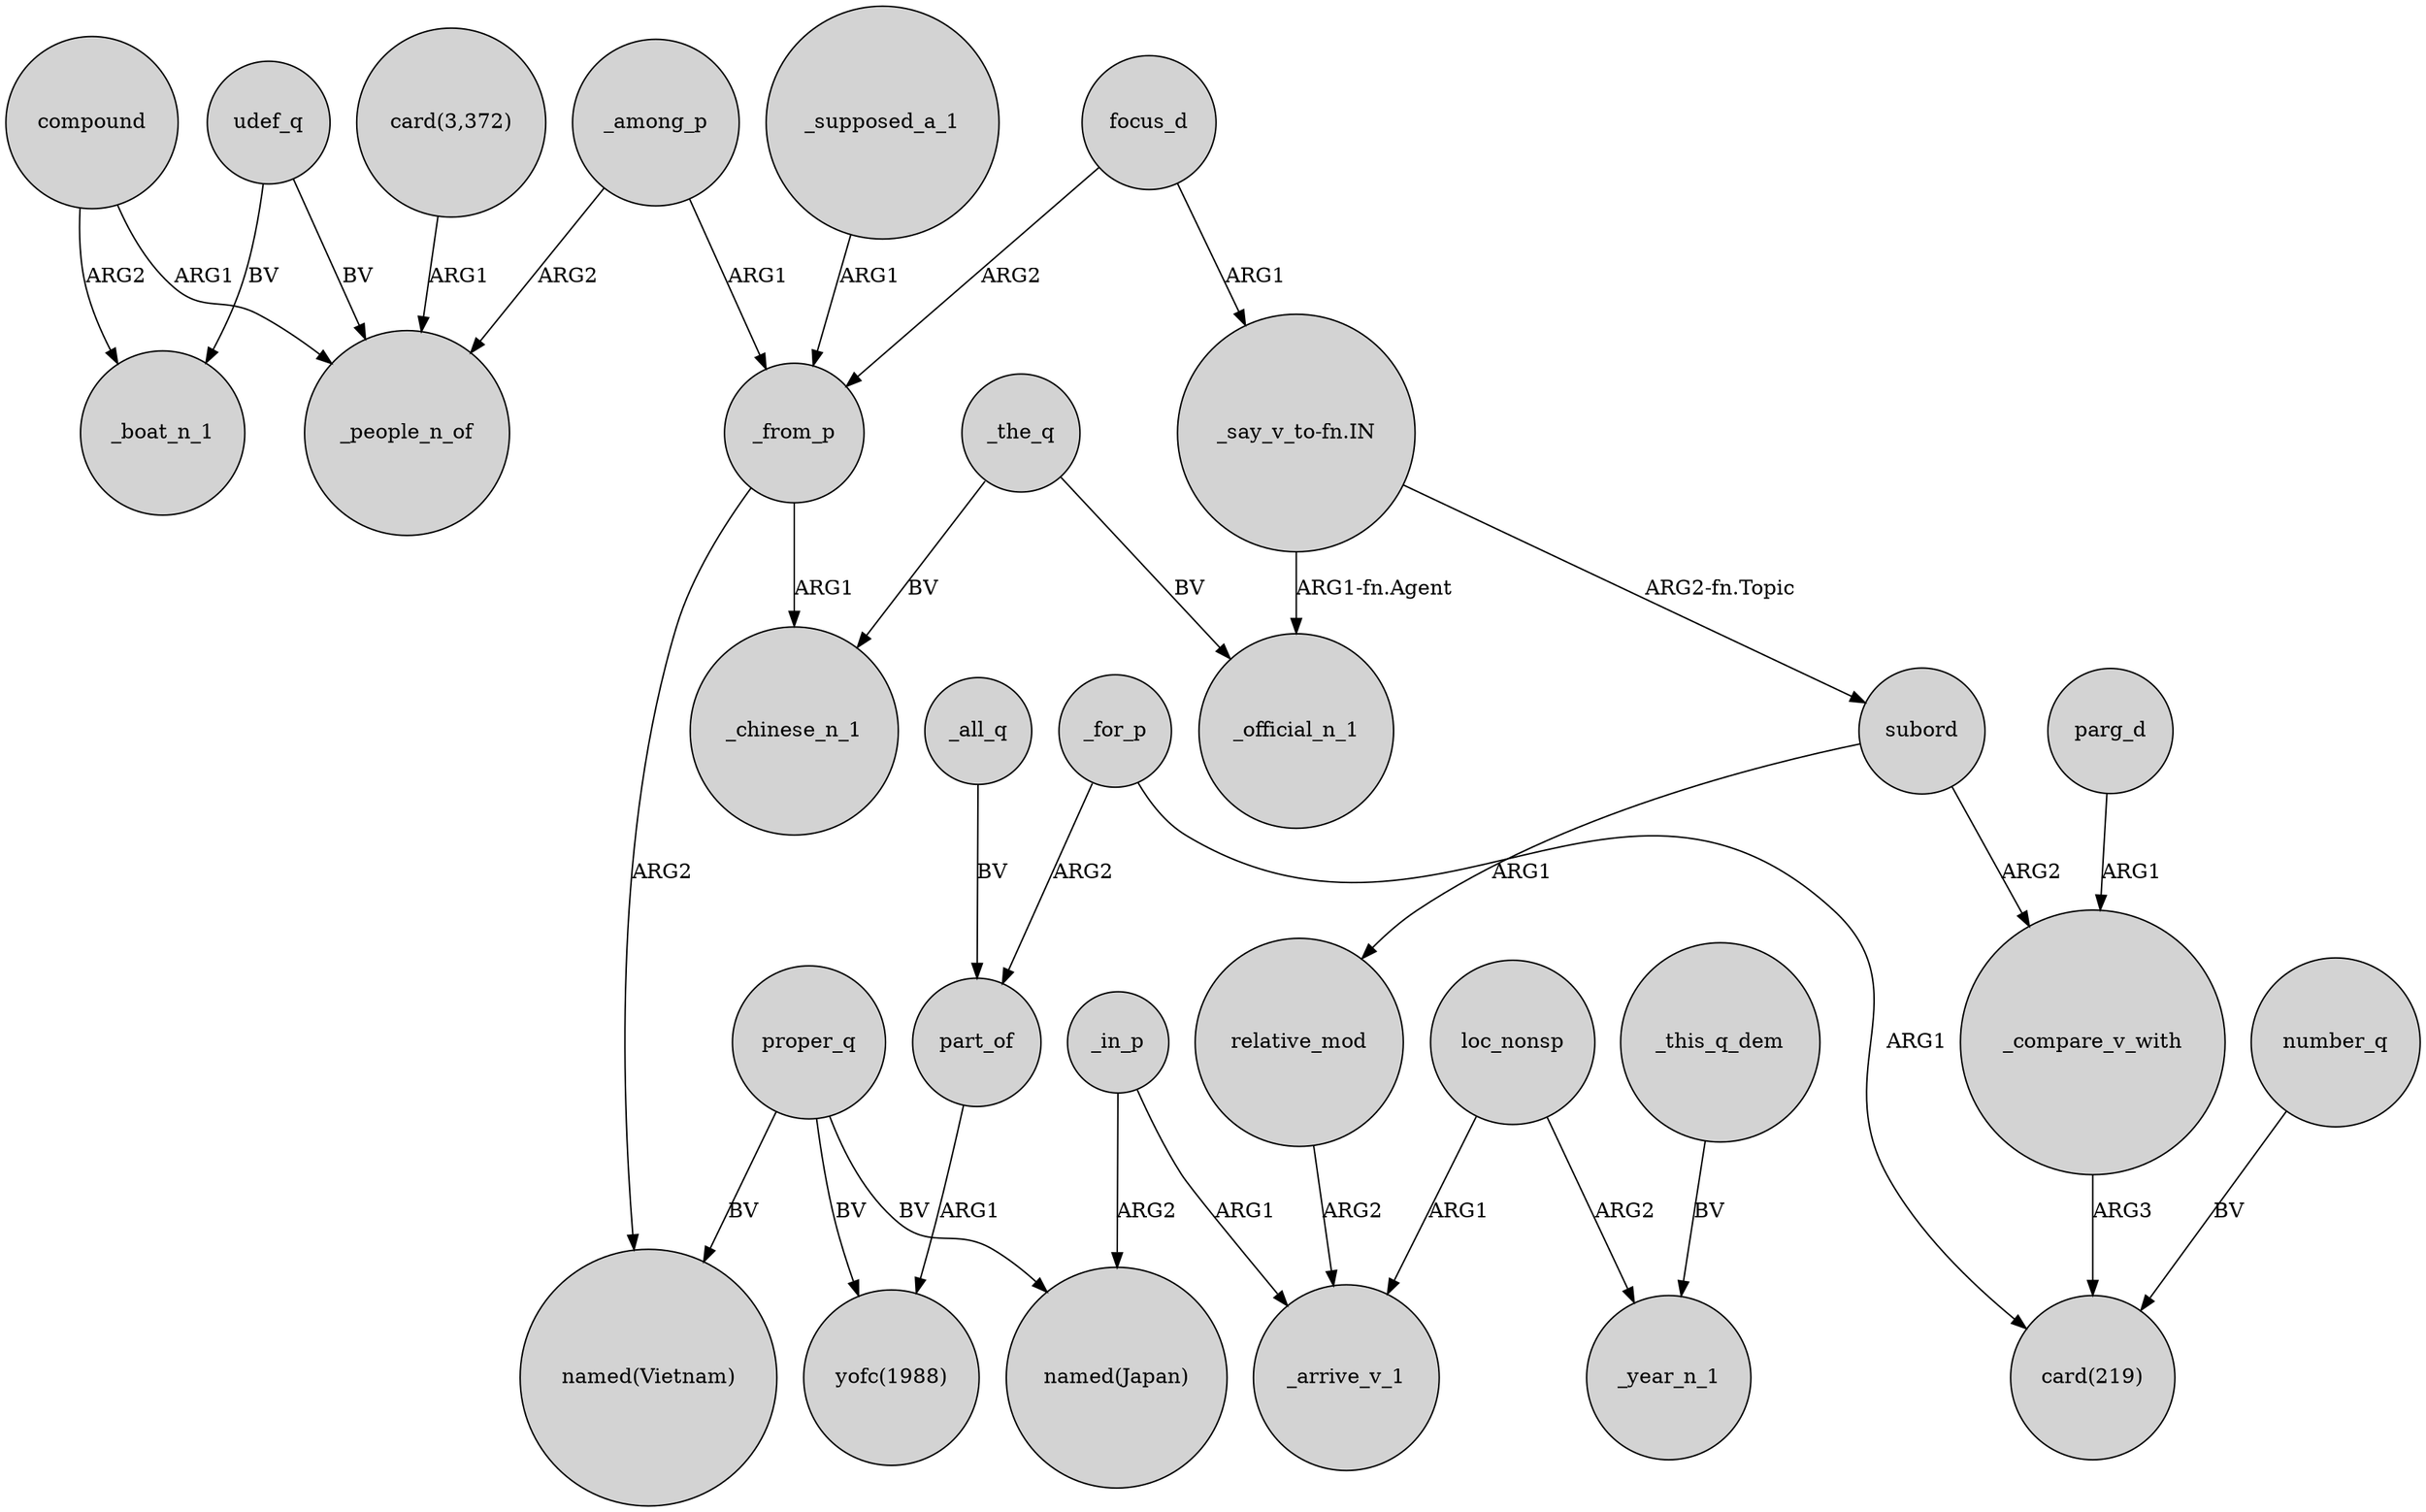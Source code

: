 digraph {
	node [shape=circle style=filled]
	compound -> _boat_n_1 [label=ARG2]
	_from_p -> "named(Vietnam)" [label=ARG2]
	_all_q -> part_of [label=BV]
	_the_q -> _official_n_1 [label=BV]
	_among_p -> _from_p [label=ARG1]
	"_say_v_to-fn.IN" -> _official_n_1 [label="ARG1-fn.Agent"]
	_compare_v_with -> "card(219)" [label=ARG3]
	parg_d -> _compare_v_with [label=ARG1]
	loc_nonsp -> _arrive_v_1 [label=ARG1]
	proper_q -> "named(Japan)" [label=BV]
	part_of -> "yofc(1988)" [label=ARG1]
	focus_d -> _from_p [label=ARG2]
	_for_p -> part_of [label=ARG2]
	udef_q -> _people_n_of [label=BV]
	_among_p -> _people_n_of [label=ARG2]
	_the_q -> _chinese_n_1 [label=BV]
	_in_p -> _arrive_v_1 [label=ARG1]
	subord -> relative_mod [label=ARG1]
	proper_q -> "yofc(1988)" [label=BV]
	_from_p -> _chinese_n_1 [label=ARG1]
	udef_q -> _boat_n_1 [label=BV]
	loc_nonsp -> _year_n_1 [label=ARG2]
	"card(3,372)" -> _people_n_of [label=ARG1]
	"_say_v_to-fn.IN" -> subord [label="ARG2-fn.Topic"]
	proper_q -> "named(Vietnam)" [label=BV]
	subord -> _compare_v_with [label=ARG2]
	relative_mod -> _arrive_v_1 [label=ARG2]
	_supposed_a_1 -> _from_p [label=ARG1]
	compound -> _people_n_of [label=ARG1]
	number_q -> "card(219)" [label=BV]
	_for_p -> "card(219)" [label=ARG1]
	_in_p -> "named(Japan)" [label=ARG2]
	focus_d -> "_say_v_to-fn.IN" [label=ARG1]
	_this_q_dem -> _year_n_1 [label=BV]
}
